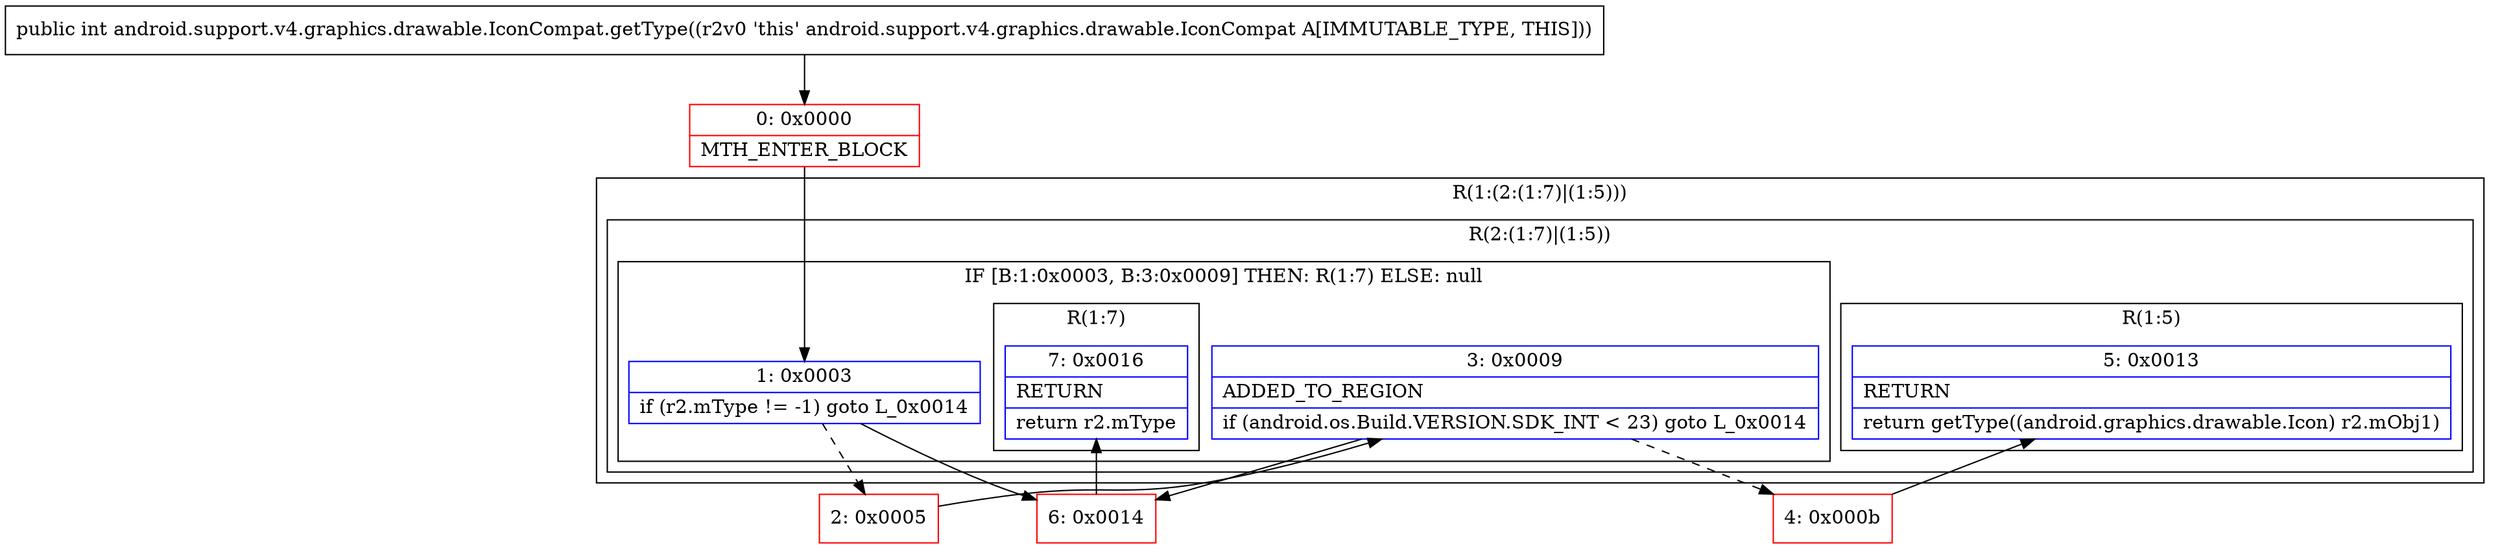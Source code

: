 digraph "CFG forandroid.support.v4.graphics.drawable.IconCompat.getType()I" {
subgraph cluster_Region_131678114 {
label = "R(1:(2:(1:7)|(1:5)))";
node [shape=record,color=blue];
subgraph cluster_Region_104420325 {
label = "R(2:(1:7)|(1:5))";
node [shape=record,color=blue];
subgraph cluster_IfRegion_1861116141 {
label = "IF [B:1:0x0003, B:3:0x0009] THEN: R(1:7) ELSE: null";
node [shape=record,color=blue];
Node_1 [shape=record,label="{1\:\ 0x0003|if (r2.mType != \-1) goto L_0x0014\l}"];
Node_3 [shape=record,label="{3\:\ 0x0009|ADDED_TO_REGION\l|if (android.os.Build.VERSION.SDK_INT \< 23) goto L_0x0014\l}"];
subgraph cluster_Region_781813147 {
label = "R(1:7)";
node [shape=record,color=blue];
Node_7 [shape=record,label="{7\:\ 0x0016|RETURN\l|return r2.mType\l}"];
}
}
subgraph cluster_Region_1626577861 {
label = "R(1:5)";
node [shape=record,color=blue];
Node_5 [shape=record,label="{5\:\ 0x0013|RETURN\l|return getType((android.graphics.drawable.Icon) r2.mObj1)\l}"];
}
}
}
Node_0 [shape=record,color=red,label="{0\:\ 0x0000|MTH_ENTER_BLOCK\l}"];
Node_2 [shape=record,color=red,label="{2\:\ 0x0005}"];
Node_4 [shape=record,color=red,label="{4\:\ 0x000b}"];
Node_6 [shape=record,color=red,label="{6\:\ 0x0014}"];
MethodNode[shape=record,label="{public int android.support.v4.graphics.drawable.IconCompat.getType((r2v0 'this' android.support.v4.graphics.drawable.IconCompat A[IMMUTABLE_TYPE, THIS])) }"];
MethodNode -> Node_0;
Node_1 -> Node_2[style=dashed];
Node_1 -> Node_6;
Node_3 -> Node_4[style=dashed];
Node_3 -> Node_6;
Node_0 -> Node_1;
Node_2 -> Node_3;
Node_4 -> Node_5;
Node_6 -> Node_7;
}

